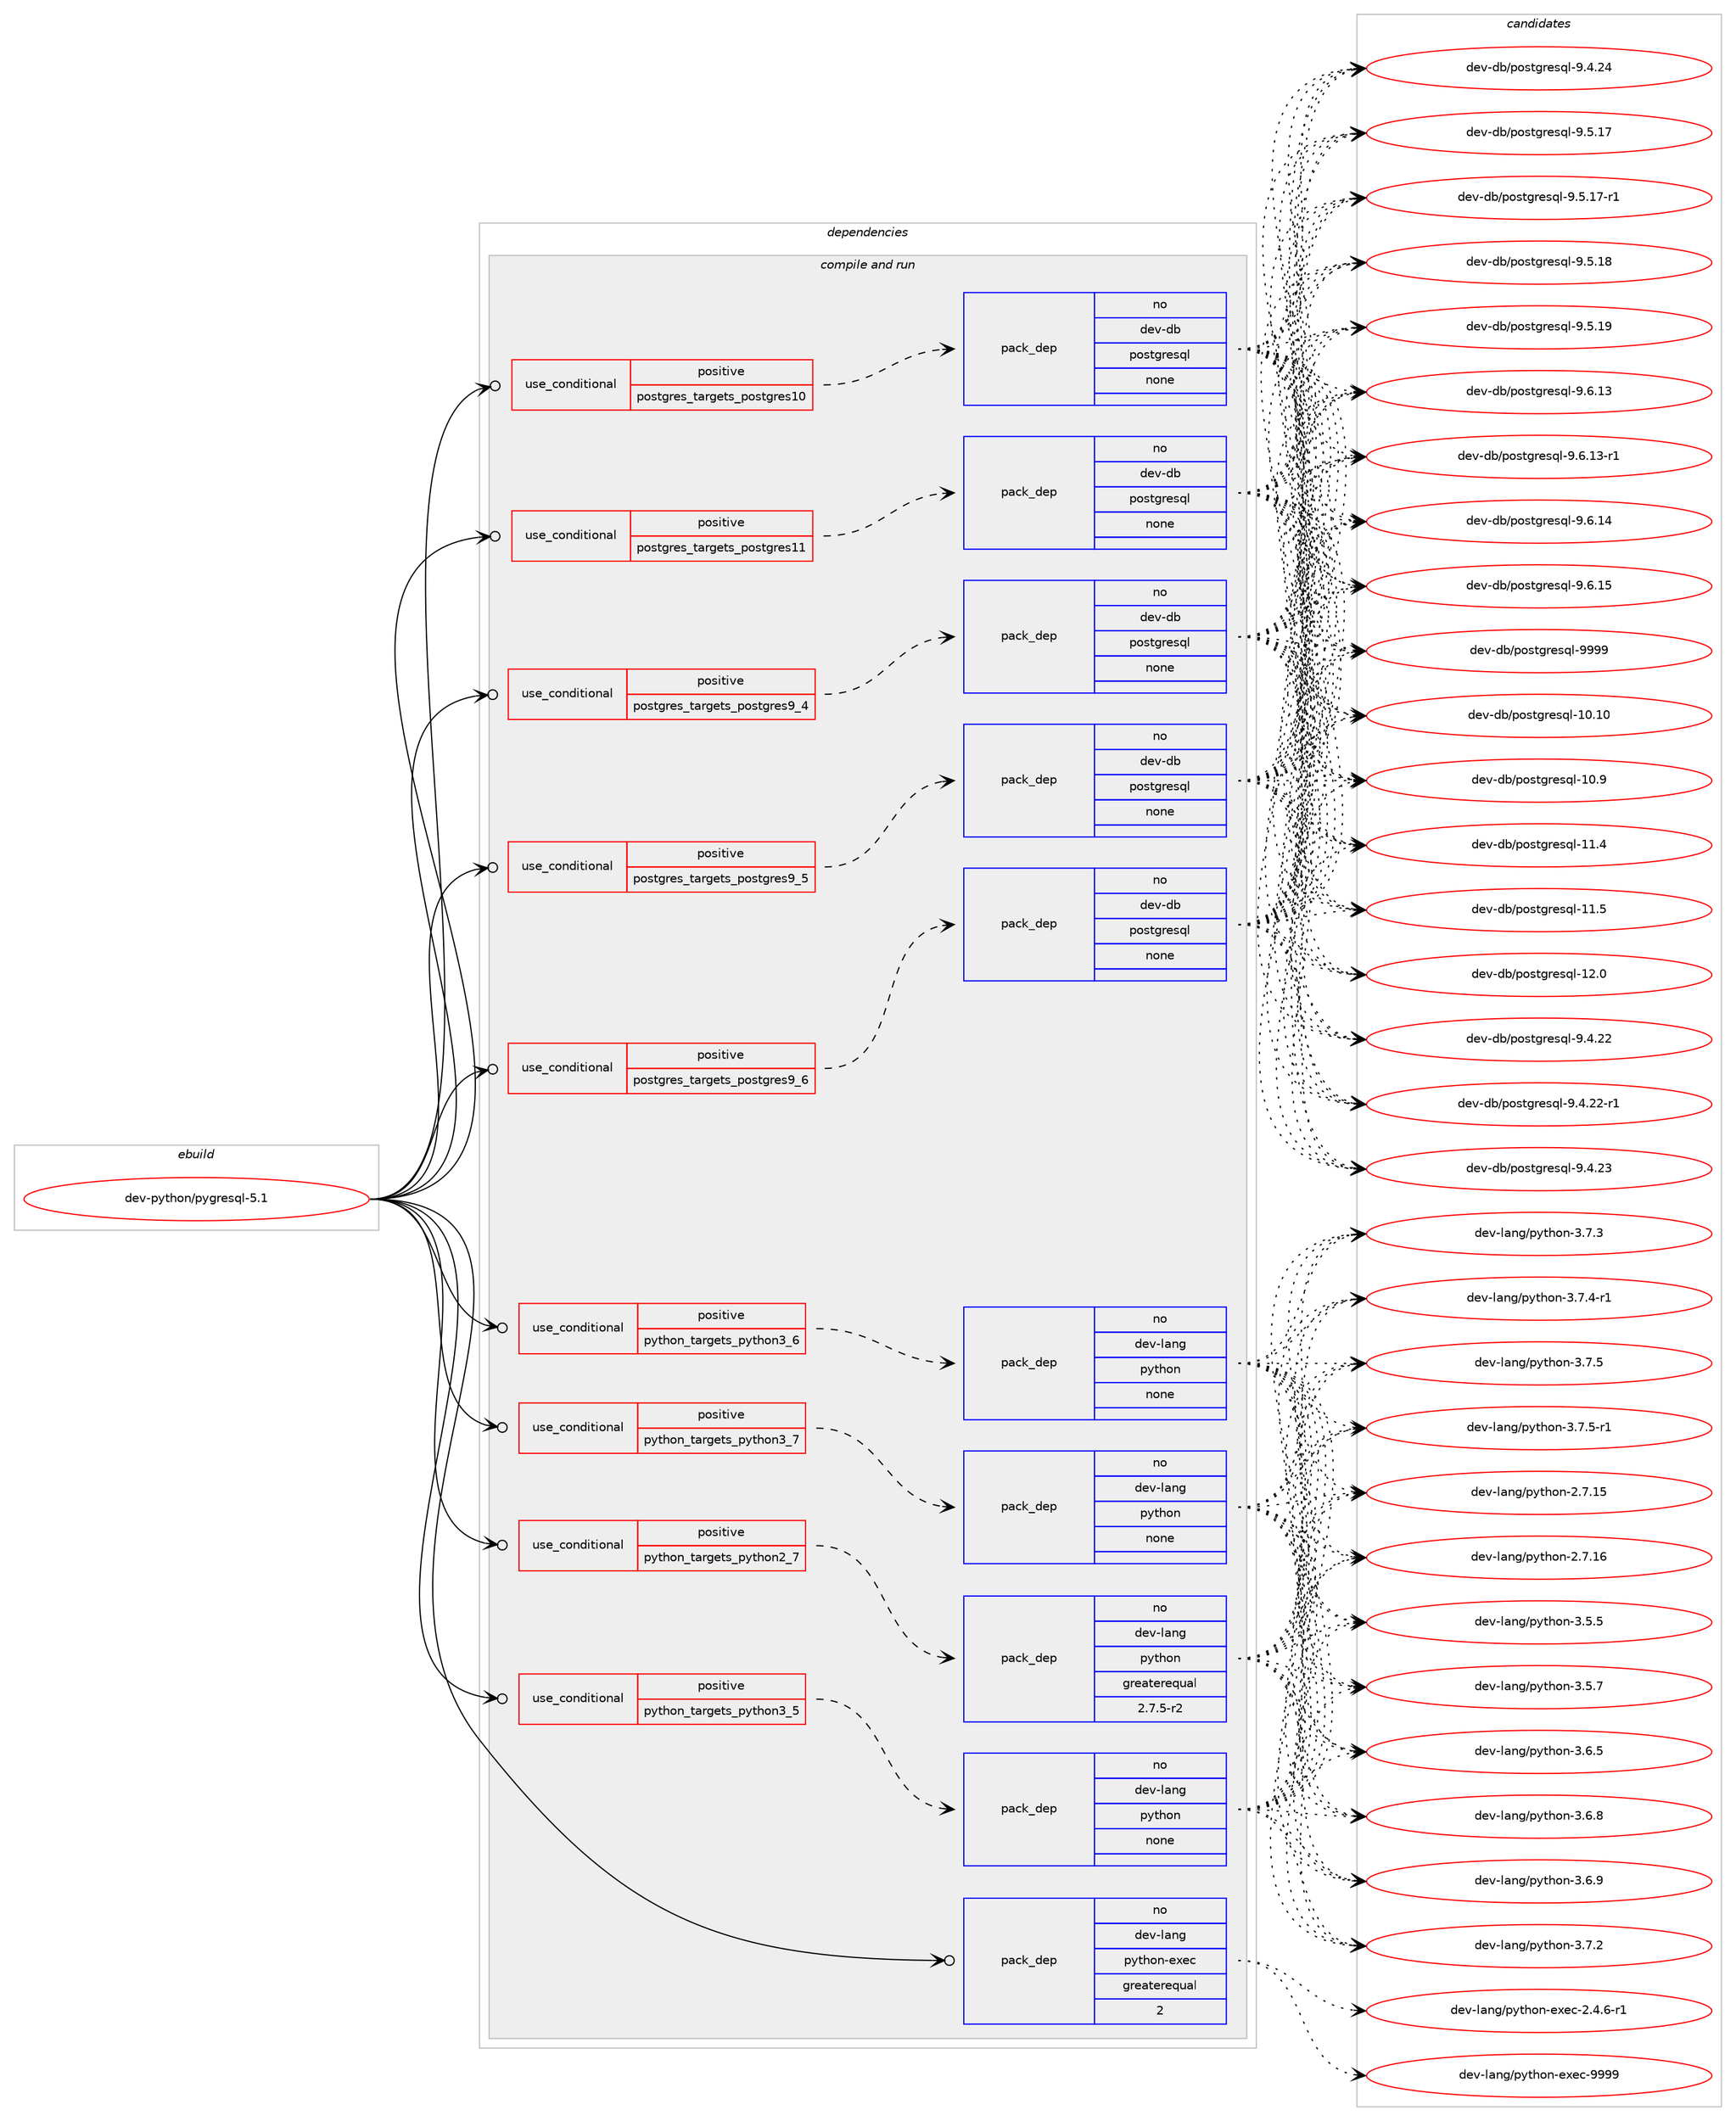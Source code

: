 digraph prolog {

# *************
# Graph options
# *************

newrank=true;
concentrate=true;
compound=true;
graph [rankdir=LR,fontname=Helvetica,fontsize=10,ranksep=1.5];#, ranksep=2.5, nodesep=0.2];
edge  [arrowhead=vee];
node  [fontname=Helvetica,fontsize=10];

# **********
# The ebuild
# **********

subgraph cluster_leftcol {
color=gray;
rank=same;
label=<<i>ebuild</i>>;
id [label="dev-python/pygresql-5.1", color=red, width=4, href="../dev-python/pygresql-5.1.svg"];
}

# ****************
# The dependencies
# ****************

subgraph cluster_midcol {
color=gray;
label=<<i>dependencies</i>>;
subgraph cluster_compile {
fillcolor="#eeeeee";
style=filled;
label=<<i>compile</i>>;
}
subgraph cluster_compileandrun {
fillcolor="#eeeeee";
style=filled;
label=<<i>compile and run</i>>;
subgraph cond146029 {
dependency626309 [label=<<TABLE BORDER="0" CELLBORDER="1" CELLSPACING="0" CELLPADDING="4"><TR><TD ROWSPAN="3" CELLPADDING="10">use_conditional</TD></TR><TR><TD>positive</TD></TR><TR><TD>postgres_targets_postgres10</TD></TR></TABLE>>, shape=none, color=red];
subgraph pack468435 {
dependency626310 [label=<<TABLE BORDER="0" CELLBORDER="1" CELLSPACING="0" CELLPADDING="4" WIDTH="220"><TR><TD ROWSPAN="6" CELLPADDING="30">pack_dep</TD></TR><TR><TD WIDTH="110">no</TD></TR><TR><TD>dev-db</TD></TR><TR><TD>postgresql</TD></TR><TR><TD>none</TD></TR><TR><TD></TD></TR></TABLE>>, shape=none, color=blue];
}
dependency626309:e -> dependency626310:w [weight=20,style="dashed",arrowhead="vee"];
}
id:e -> dependency626309:w [weight=20,style="solid",arrowhead="odotvee"];
subgraph cond146030 {
dependency626311 [label=<<TABLE BORDER="0" CELLBORDER="1" CELLSPACING="0" CELLPADDING="4"><TR><TD ROWSPAN="3" CELLPADDING="10">use_conditional</TD></TR><TR><TD>positive</TD></TR><TR><TD>postgres_targets_postgres11</TD></TR></TABLE>>, shape=none, color=red];
subgraph pack468436 {
dependency626312 [label=<<TABLE BORDER="0" CELLBORDER="1" CELLSPACING="0" CELLPADDING="4" WIDTH="220"><TR><TD ROWSPAN="6" CELLPADDING="30">pack_dep</TD></TR><TR><TD WIDTH="110">no</TD></TR><TR><TD>dev-db</TD></TR><TR><TD>postgresql</TD></TR><TR><TD>none</TD></TR><TR><TD></TD></TR></TABLE>>, shape=none, color=blue];
}
dependency626311:e -> dependency626312:w [weight=20,style="dashed",arrowhead="vee"];
}
id:e -> dependency626311:w [weight=20,style="solid",arrowhead="odotvee"];
subgraph cond146031 {
dependency626313 [label=<<TABLE BORDER="0" CELLBORDER="1" CELLSPACING="0" CELLPADDING="4"><TR><TD ROWSPAN="3" CELLPADDING="10">use_conditional</TD></TR><TR><TD>positive</TD></TR><TR><TD>postgres_targets_postgres9_4</TD></TR></TABLE>>, shape=none, color=red];
subgraph pack468437 {
dependency626314 [label=<<TABLE BORDER="0" CELLBORDER="1" CELLSPACING="0" CELLPADDING="4" WIDTH="220"><TR><TD ROWSPAN="6" CELLPADDING="30">pack_dep</TD></TR><TR><TD WIDTH="110">no</TD></TR><TR><TD>dev-db</TD></TR><TR><TD>postgresql</TD></TR><TR><TD>none</TD></TR><TR><TD></TD></TR></TABLE>>, shape=none, color=blue];
}
dependency626313:e -> dependency626314:w [weight=20,style="dashed",arrowhead="vee"];
}
id:e -> dependency626313:w [weight=20,style="solid",arrowhead="odotvee"];
subgraph cond146032 {
dependency626315 [label=<<TABLE BORDER="0" CELLBORDER="1" CELLSPACING="0" CELLPADDING="4"><TR><TD ROWSPAN="3" CELLPADDING="10">use_conditional</TD></TR><TR><TD>positive</TD></TR><TR><TD>postgres_targets_postgres9_5</TD></TR></TABLE>>, shape=none, color=red];
subgraph pack468438 {
dependency626316 [label=<<TABLE BORDER="0" CELLBORDER="1" CELLSPACING="0" CELLPADDING="4" WIDTH="220"><TR><TD ROWSPAN="6" CELLPADDING="30">pack_dep</TD></TR><TR><TD WIDTH="110">no</TD></TR><TR><TD>dev-db</TD></TR><TR><TD>postgresql</TD></TR><TR><TD>none</TD></TR><TR><TD></TD></TR></TABLE>>, shape=none, color=blue];
}
dependency626315:e -> dependency626316:w [weight=20,style="dashed",arrowhead="vee"];
}
id:e -> dependency626315:w [weight=20,style="solid",arrowhead="odotvee"];
subgraph cond146033 {
dependency626317 [label=<<TABLE BORDER="0" CELLBORDER="1" CELLSPACING="0" CELLPADDING="4"><TR><TD ROWSPAN="3" CELLPADDING="10">use_conditional</TD></TR><TR><TD>positive</TD></TR><TR><TD>postgres_targets_postgres9_6</TD></TR></TABLE>>, shape=none, color=red];
subgraph pack468439 {
dependency626318 [label=<<TABLE BORDER="0" CELLBORDER="1" CELLSPACING="0" CELLPADDING="4" WIDTH="220"><TR><TD ROWSPAN="6" CELLPADDING="30">pack_dep</TD></TR><TR><TD WIDTH="110">no</TD></TR><TR><TD>dev-db</TD></TR><TR><TD>postgresql</TD></TR><TR><TD>none</TD></TR><TR><TD></TD></TR></TABLE>>, shape=none, color=blue];
}
dependency626317:e -> dependency626318:w [weight=20,style="dashed",arrowhead="vee"];
}
id:e -> dependency626317:w [weight=20,style="solid",arrowhead="odotvee"];
subgraph cond146034 {
dependency626319 [label=<<TABLE BORDER="0" CELLBORDER="1" CELLSPACING="0" CELLPADDING="4"><TR><TD ROWSPAN="3" CELLPADDING="10">use_conditional</TD></TR><TR><TD>positive</TD></TR><TR><TD>python_targets_python2_7</TD></TR></TABLE>>, shape=none, color=red];
subgraph pack468440 {
dependency626320 [label=<<TABLE BORDER="0" CELLBORDER="1" CELLSPACING="0" CELLPADDING="4" WIDTH="220"><TR><TD ROWSPAN="6" CELLPADDING="30">pack_dep</TD></TR><TR><TD WIDTH="110">no</TD></TR><TR><TD>dev-lang</TD></TR><TR><TD>python</TD></TR><TR><TD>greaterequal</TD></TR><TR><TD>2.7.5-r2</TD></TR></TABLE>>, shape=none, color=blue];
}
dependency626319:e -> dependency626320:w [weight=20,style="dashed",arrowhead="vee"];
}
id:e -> dependency626319:w [weight=20,style="solid",arrowhead="odotvee"];
subgraph cond146035 {
dependency626321 [label=<<TABLE BORDER="0" CELLBORDER="1" CELLSPACING="0" CELLPADDING="4"><TR><TD ROWSPAN="3" CELLPADDING="10">use_conditional</TD></TR><TR><TD>positive</TD></TR><TR><TD>python_targets_python3_5</TD></TR></TABLE>>, shape=none, color=red];
subgraph pack468441 {
dependency626322 [label=<<TABLE BORDER="0" CELLBORDER="1" CELLSPACING="0" CELLPADDING="4" WIDTH="220"><TR><TD ROWSPAN="6" CELLPADDING="30">pack_dep</TD></TR><TR><TD WIDTH="110">no</TD></TR><TR><TD>dev-lang</TD></TR><TR><TD>python</TD></TR><TR><TD>none</TD></TR><TR><TD></TD></TR></TABLE>>, shape=none, color=blue];
}
dependency626321:e -> dependency626322:w [weight=20,style="dashed",arrowhead="vee"];
}
id:e -> dependency626321:w [weight=20,style="solid",arrowhead="odotvee"];
subgraph cond146036 {
dependency626323 [label=<<TABLE BORDER="0" CELLBORDER="1" CELLSPACING="0" CELLPADDING="4"><TR><TD ROWSPAN="3" CELLPADDING="10">use_conditional</TD></TR><TR><TD>positive</TD></TR><TR><TD>python_targets_python3_6</TD></TR></TABLE>>, shape=none, color=red];
subgraph pack468442 {
dependency626324 [label=<<TABLE BORDER="0" CELLBORDER="1" CELLSPACING="0" CELLPADDING="4" WIDTH="220"><TR><TD ROWSPAN="6" CELLPADDING="30">pack_dep</TD></TR><TR><TD WIDTH="110">no</TD></TR><TR><TD>dev-lang</TD></TR><TR><TD>python</TD></TR><TR><TD>none</TD></TR><TR><TD></TD></TR></TABLE>>, shape=none, color=blue];
}
dependency626323:e -> dependency626324:w [weight=20,style="dashed",arrowhead="vee"];
}
id:e -> dependency626323:w [weight=20,style="solid",arrowhead="odotvee"];
subgraph cond146037 {
dependency626325 [label=<<TABLE BORDER="0" CELLBORDER="1" CELLSPACING="0" CELLPADDING="4"><TR><TD ROWSPAN="3" CELLPADDING="10">use_conditional</TD></TR><TR><TD>positive</TD></TR><TR><TD>python_targets_python3_7</TD></TR></TABLE>>, shape=none, color=red];
subgraph pack468443 {
dependency626326 [label=<<TABLE BORDER="0" CELLBORDER="1" CELLSPACING="0" CELLPADDING="4" WIDTH="220"><TR><TD ROWSPAN="6" CELLPADDING="30">pack_dep</TD></TR><TR><TD WIDTH="110">no</TD></TR><TR><TD>dev-lang</TD></TR><TR><TD>python</TD></TR><TR><TD>none</TD></TR><TR><TD></TD></TR></TABLE>>, shape=none, color=blue];
}
dependency626325:e -> dependency626326:w [weight=20,style="dashed",arrowhead="vee"];
}
id:e -> dependency626325:w [weight=20,style="solid",arrowhead="odotvee"];
subgraph pack468444 {
dependency626327 [label=<<TABLE BORDER="0" CELLBORDER="1" CELLSPACING="0" CELLPADDING="4" WIDTH="220"><TR><TD ROWSPAN="6" CELLPADDING="30">pack_dep</TD></TR><TR><TD WIDTH="110">no</TD></TR><TR><TD>dev-lang</TD></TR><TR><TD>python-exec</TD></TR><TR><TD>greaterequal</TD></TR><TR><TD>2</TD></TR></TABLE>>, shape=none, color=blue];
}
id:e -> dependency626327:w [weight=20,style="solid",arrowhead="odotvee"];
}
subgraph cluster_run {
fillcolor="#eeeeee";
style=filled;
label=<<i>run</i>>;
}
}

# **************
# The candidates
# **************

subgraph cluster_choices {
rank=same;
color=gray;
label=<<i>candidates</i>>;

subgraph choice468435 {
color=black;
nodesep=1;
choice100101118451009847112111115116103114101115113108454948464948 [label="dev-db/postgresql-10.10", color=red, width=4,href="../dev-db/postgresql-10.10.svg"];
choice1001011184510098471121111151161031141011151131084549484657 [label="dev-db/postgresql-10.9", color=red, width=4,href="../dev-db/postgresql-10.9.svg"];
choice1001011184510098471121111151161031141011151131084549494652 [label="dev-db/postgresql-11.4", color=red, width=4,href="../dev-db/postgresql-11.4.svg"];
choice1001011184510098471121111151161031141011151131084549494653 [label="dev-db/postgresql-11.5", color=red, width=4,href="../dev-db/postgresql-11.5.svg"];
choice1001011184510098471121111151161031141011151131084549504648 [label="dev-db/postgresql-12.0", color=red, width=4,href="../dev-db/postgresql-12.0.svg"];
choice10010111845100984711211111511610311410111511310845574652465050 [label="dev-db/postgresql-9.4.22", color=red, width=4,href="../dev-db/postgresql-9.4.22.svg"];
choice100101118451009847112111115116103114101115113108455746524650504511449 [label="dev-db/postgresql-9.4.22-r1", color=red, width=4,href="../dev-db/postgresql-9.4.22-r1.svg"];
choice10010111845100984711211111511610311410111511310845574652465051 [label="dev-db/postgresql-9.4.23", color=red, width=4,href="../dev-db/postgresql-9.4.23.svg"];
choice10010111845100984711211111511610311410111511310845574652465052 [label="dev-db/postgresql-9.4.24", color=red, width=4,href="../dev-db/postgresql-9.4.24.svg"];
choice10010111845100984711211111511610311410111511310845574653464955 [label="dev-db/postgresql-9.5.17", color=red, width=4,href="../dev-db/postgresql-9.5.17.svg"];
choice100101118451009847112111115116103114101115113108455746534649554511449 [label="dev-db/postgresql-9.5.17-r1", color=red, width=4,href="../dev-db/postgresql-9.5.17-r1.svg"];
choice10010111845100984711211111511610311410111511310845574653464956 [label="dev-db/postgresql-9.5.18", color=red, width=4,href="../dev-db/postgresql-9.5.18.svg"];
choice10010111845100984711211111511610311410111511310845574653464957 [label="dev-db/postgresql-9.5.19", color=red, width=4,href="../dev-db/postgresql-9.5.19.svg"];
choice10010111845100984711211111511610311410111511310845574654464951 [label="dev-db/postgresql-9.6.13", color=red, width=4,href="../dev-db/postgresql-9.6.13.svg"];
choice100101118451009847112111115116103114101115113108455746544649514511449 [label="dev-db/postgresql-9.6.13-r1", color=red, width=4,href="../dev-db/postgresql-9.6.13-r1.svg"];
choice10010111845100984711211111511610311410111511310845574654464952 [label="dev-db/postgresql-9.6.14", color=red, width=4,href="../dev-db/postgresql-9.6.14.svg"];
choice10010111845100984711211111511610311410111511310845574654464953 [label="dev-db/postgresql-9.6.15", color=red, width=4,href="../dev-db/postgresql-9.6.15.svg"];
choice1001011184510098471121111151161031141011151131084557575757 [label="dev-db/postgresql-9999", color=red, width=4,href="../dev-db/postgresql-9999.svg"];
dependency626310:e -> choice100101118451009847112111115116103114101115113108454948464948:w [style=dotted,weight="100"];
dependency626310:e -> choice1001011184510098471121111151161031141011151131084549484657:w [style=dotted,weight="100"];
dependency626310:e -> choice1001011184510098471121111151161031141011151131084549494652:w [style=dotted,weight="100"];
dependency626310:e -> choice1001011184510098471121111151161031141011151131084549494653:w [style=dotted,weight="100"];
dependency626310:e -> choice1001011184510098471121111151161031141011151131084549504648:w [style=dotted,weight="100"];
dependency626310:e -> choice10010111845100984711211111511610311410111511310845574652465050:w [style=dotted,weight="100"];
dependency626310:e -> choice100101118451009847112111115116103114101115113108455746524650504511449:w [style=dotted,weight="100"];
dependency626310:e -> choice10010111845100984711211111511610311410111511310845574652465051:w [style=dotted,weight="100"];
dependency626310:e -> choice10010111845100984711211111511610311410111511310845574652465052:w [style=dotted,weight="100"];
dependency626310:e -> choice10010111845100984711211111511610311410111511310845574653464955:w [style=dotted,weight="100"];
dependency626310:e -> choice100101118451009847112111115116103114101115113108455746534649554511449:w [style=dotted,weight="100"];
dependency626310:e -> choice10010111845100984711211111511610311410111511310845574653464956:w [style=dotted,weight="100"];
dependency626310:e -> choice10010111845100984711211111511610311410111511310845574653464957:w [style=dotted,weight="100"];
dependency626310:e -> choice10010111845100984711211111511610311410111511310845574654464951:w [style=dotted,weight="100"];
dependency626310:e -> choice100101118451009847112111115116103114101115113108455746544649514511449:w [style=dotted,weight="100"];
dependency626310:e -> choice10010111845100984711211111511610311410111511310845574654464952:w [style=dotted,weight="100"];
dependency626310:e -> choice10010111845100984711211111511610311410111511310845574654464953:w [style=dotted,weight="100"];
dependency626310:e -> choice1001011184510098471121111151161031141011151131084557575757:w [style=dotted,weight="100"];
}
subgraph choice468436 {
color=black;
nodesep=1;
choice100101118451009847112111115116103114101115113108454948464948 [label="dev-db/postgresql-10.10", color=red, width=4,href="../dev-db/postgresql-10.10.svg"];
choice1001011184510098471121111151161031141011151131084549484657 [label="dev-db/postgresql-10.9", color=red, width=4,href="../dev-db/postgresql-10.9.svg"];
choice1001011184510098471121111151161031141011151131084549494652 [label="dev-db/postgresql-11.4", color=red, width=4,href="../dev-db/postgresql-11.4.svg"];
choice1001011184510098471121111151161031141011151131084549494653 [label="dev-db/postgresql-11.5", color=red, width=4,href="../dev-db/postgresql-11.5.svg"];
choice1001011184510098471121111151161031141011151131084549504648 [label="dev-db/postgresql-12.0", color=red, width=4,href="../dev-db/postgresql-12.0.svg"];
choice10010111845100984711211111511610311410111511310845574652465050 [label="dev-db/postgresql-9.4.22", color=red, width=4,href="../dev-db/postgresql-9.4.22.svg"];
choice100101118451009847112111115116103114101115113108455746524650504511449 [label="dev-db/postgresql-9.4.22-r1", color=red, width=4,href="../dev-db/postgresql-9.4.22-r1.svg"];
choice10010111845100984711211111511610311410111511310845574652465051 [label="dev-db/postgresql-9.4.23", color=red, width=4,href="../dev-db/postgresql-9.4.23.svg"];
choice10010111845100984711211111511610311410111511310845574652465052 [label="dev-db/postgresql-9.4.24", color=red, width=4,href="../dev-db/postgresql-9.4.24.svg"];
choice10010111845100984711211111511610311410111511310845574653464955 [label="dev-db/postgresql-9.5.17", color=red, width=4,href="../dev-db/postgresql-9.5.17.svg"];
choice100101118451009847112111115116103114101115113108455746534649554511449 [label="dev-db/postgresql-9.5.17-r1", color=red, width=4,href="../dev-db/postgresql-9.5.17-r1.svg"];
choice10010111845100984711211111511610311410111511310845574653464956 [label="dev-db/postgresql-9.5.18", color=red, width=4,href="../dev-db/postgresql-9.5.18.svg"];
choice10010111845100984711211111511610311410111511310845574653464957 [label="dev-db/postgresql-9.5.19", color=red, width=4,href="../dev-db/postgresql-9.5.19.svg"];
choice10010111845100984711211111511610311410111511310845574654464951 [label="dev-db/postgresql-9.6.13", color=red, width=4,href="../dev-db/postgresql-9.6.13.svg"];
choice100101118451009847112111115116103114101115113108455746544649514511449 [label="dev-db/postgresql-9.6.13-r1", color=red, width=4,href="../dev-db/postgresql-9.6.13-r1.svg"];
choice10010111845100984711211111511610311410111511310845574654464952 [label="dev-db/postgresql-9.6.14", color=red, width=4,href="../dev-db/postgresql-9.6.14.svg"];
choice10010111845100984711211111511610311410111511310845574654464953 [label="dev-db/postgresql-9.6.15", color=red, width=4,href="../dev-db/postgresql-9.6.15.svg"];
choice1001011184510098471121111151161031141011151131084557575757 [label="dev-db/postgresql-9999", color=red, width=4,href="../dev-db/postgresql-9999.svg"];
dependency626312:e -> choice100101118451009847112111115116103114101115113108454948464948:w [style=dotted,weight="100"];
dependency626312:e -> choice1001011184510098471121111151161031141011151131084549484657:w [style=dotted,weight="100"];
dependency626312:e -> choice1001011184510098471121111151161031141011151131084549494652:w [style=dotted,weight="100"];
dependency626312:e -> choice1001011184510098471121111151161031141011151131084549494653:w [style=dotted,weight="100"];
dependency626312:e -> choice1001011184510098471121111151161031141011151131084549504648:w [style=dotted,weight="100"];
dependency626312:e -> choice10010111845100984711211111511610311410111511310845574652465050:w [style=dotted,weight="100"];
dependency626312:e -> choice100101118451009847112111115116103114101115113108455746524650504511449:w [style=dotted,weight="100"];
dependency626312:e -> choice10010111845100984711211111511610311410111511310845574652465051:w [style=dotted,weight="100"];
dependency626312:e -> choice10010111845100984711211111511610311410111511310845574652465052:w [style=dotted,weight="100"];
dependency626312:e -> choice10010111845100984711211111511610311410111511310845574653464955:w [style=dotted,weight="100"];
dependency626312:e -> choice100101118451009847112111115116103114101115113108455746534649554511449:w [style=dotted,weight="100"];
dependency626312:e -> choice10010111845100984711211111511610311410111511310845574653464956:w [style=dotted,weight="100"];
dependency626312:e -> choice10010111845100984711211111511610311410111511310845574653464957:w [style=dotted,weight="100"];
dependency626312:e -> choice10010111845100984711211111511610311410111511310845574654464951:w [style=dotted,weight="100"];
dependency626312:e -> choice100101118451009847112111115116103114101115113108455746544649514511449:w [style=dotted,weight="100"];
dependency626312:e -> choice10010111845100984711211111511610311410111511310845574654464952:w [style=dotted,weight="100"];
dependency626312:e -> choice10010111845100984711211111511610311410111511310845574654464953:w [style=dotted,weight="100"];
dependency626312:e -> choice1001011184510098471121111151161031141011151131084557575757:w [style=dotted,weight="100"];
}
subgraph choice468437 {
color=black;
nodesep=1;
choice100101118451009847112111115116103114101115113108454948464948 [label="dev-db/postgresql-10.10", color=red, width=4,href="../dev-db/postgresql-10.10.svg"];
choice1001011184510098471121111151161031141011151131084549484657 [label="dev-db/postgresql-10.9", color=red, width=4,href="../dev-db/postgresql-10.9.svg"];
choice1001011184510098471121111151161031141011151131084549494652 [label="dev-db/postgresql-11.4", color=red, width=4,href="../dev-db/postgresql-11.4.svg"];
choice1001011184510098471121111151161031141011151131084549494653 [label="dev-db/postgresql-11.5", color=red, width=4,href="../dev-db/postgresql-11.5.svg"];
choice1001011184510098471121111151161031141011151131084549504648 [label="dev-db/postgresql-12.0", color=red, width=4,href="../dev-db/postgresql-12.0.svg"];
choice10010111845100984711211111511610311410111511310845574652465050 [label="dev-db/postgresql-9.4.22", color=red, width=4,href="../dev-db/postgresql-9.4.22.svg"];
choice100101118451009847112111115116103114101115113108455746524650504511449 [label="dev-db/postgresql-9.4.22-r1", color=red, width=4,href="../dev-db/postgresql-9.4.22-r1.svg"];
choice10010111845100984711211111511610311410111511310845574652465051 [label="dev-db/postgresql-9.4.23", color=red, width=4,href="../dev-db/postgresql-9.4.23.svg"];
choice10010111845100984711211111511610311410111511310845574652465052 [label="dev-db/postgresql-9.4.24", color=red, width=4,href="../dev-db/postgresql-9.4.24.svg"];
choice10010111845100984711211111511610311410111511310845574653464955 [label="dev-db/postgresql-9.5.17", color=red, width=4,href="../dev-db/postgresql-9.5.17.svg"];
choice100101118451009847112111115116103114101115113108455746534649554511449 [label="dev-db/postgresql-9.5.17-r1", color=red, width=4,href="../dev-db/postgresql-9.5.17-r1.svg"];
choice10010111845100984711211111511610311410111511310845574653464956 [label="dev-db/postgresql-9.5.18", color=red, width=4,href="../dev-db/postgresql-9.5.18.svg"];
choice10010111845100984711211111511610311410111511310845574653464957 [label="dev-db/postgresql-9.5.19", color=red, width=4,href="../dev-db/postgresql-9.5.19.svg"];
choice10010111845100984711211111511610311410111511310845574654464951 [label="dev-db/postgresql-9.6.13", color=red, width=4,href="../dev-db/postgresql-9.6.13.svg"];
choice100101118451009847112111115116103114101115113108455746544649514511449 [label="dev-db/postgresql-9.6.13-r1", color=red, width=4,href="../dev-db/postgresql-9.6.13-r1.svg"];
choice10010111845100984711211111511610311410111511310845574654464952 [label="dev-db/postgresql-9.6.14", color=red, width=4,href="../dev-db/postgresql-9.6.14.svg"];
choice10010111845100984711211111511610311410111511310845574654464953 [label="dev-db/postgresql-9.6.15", color=red, width=4,href="../dev-db/postgresql-9.6.15.svg"];
choice1001011184510098471121111151161031141011151131084557575757 [label="dev-db/postgresql-9999", color=red, width=4,href="../dev-db/postgresql-9999.svg"];
dependency626314:e -> choice100101118451009847112111115116103114101115113108454948464948:w [style=dotted,weight="100"];
dependency626314:e -> choice1001011184510098471121111151161031141011151131084549484657:w [style=dotted,weight="100"];
dependency626314:e -> choice1001011184510098471121111151161031141011151131084549494652:w [style=dotted,weight="100"];
dependency626314:e -> choice1001011184510098471121111151161031141011151131084549494653:w [style=dotted,weight="100"];
dependency626314:e -> choice1001011184510098471121111151161031141011151131084549504648:w [style=dotted,weight="100"];
dependency626314:e -> choice10010111845100984711211111511610311410111511310845574652465050:w [style=dotted,weight="100"];
dependency626314:e -> choice100101118451009847112111115116103114101115113108455746524650504511449:w [style=dotted,weight="100"];
dependency626314:e -> choice10010111845100984711211111511610311410111511310845574652465051:w [style=dotted,weight="100"];
dependency626314:e -> choice10010111845100984711211111511610311410111511310845574652465052:w [style=dotted,weight="100"];
dependency626314:e -> choice10010111845100984711211111511610311410111511310845574653464955:w [style=dotted,weight="100"];
dependency626314:e -> choice100101118451009847112111115116103114101115113108455746534649554511449:w [style=dotted,weight="100"];
dependency626314:e -> choice10010111845100984711211111511610311410111511310845574653464956:w [style=dotted,weight="100"];
dependency626314:e -> choice10010111845100984711211111511610311410111511310845574653464957:w [style=dotted,weight="100"];
dependency626314:e -> choice10010111845100984711211111511610311410111511310845574654464951:w [style=dotted,weight="100"];
dependency626314:e -> choice100101118451009847112111115116103114101115113108455746544649514511449:w [style=dotted,weight="100"];
dependency626314:e -> choice10010111845100984711211111511610311410111511310845574654464952:w [style=dotted,weight="100"];
dependency626314:e -> choice10010111845100984711211111511610311410111511310845574654464953:w [style=dotted,weight="100"];
dependency626314:e -> choice1001011184510098471121111151161031141011151131084557575757:w [style=dotted,weight="100"];
}
subgraph choice468438 {
color=black;
nodesep=1;
choice100101118451009847112111115116103114101115113108454948464948 [label="dev-db/postgresql-10.10", color=red, width=4,href="../dev-db/postgresql-10.10.svg"];
choice1001011184510098471121111151161031141011151131084549484657 [label="dev-db/postgresql-10.9", color=red, width=4,href="../dev-db/postgresql-10.9.svg"];
choice1001011184510098471121111151161031141011151131084549494652 [label="dev-db/postgresql-11.4", color=red, width=4,href="../dev-db/postgresql-11.4.svg"];
choice1001011184510098471121111151161031141011151131084549494653 [label="dev-db/postgresql-11.5", color=red, width=4,href="../dev-db/postgresql-11.5.svg"];
choice1001011184510098471121111151161031141011151131084549504648 [label="dev-db/postgresql-12.0", color=red, width=4,href="../dev-db/postgresql-12.0.svg"];
choice10010111845100984711211111511610311410111511310845574652465050 [label="dev-db/postgresql-9.4.22", color=red, width=4,href="../dev-db/postgresql-9.4.22.svg"];
choice100101118451009847112111115116103114101115113108455746524650504511449 [label="dev-db/postgresql-9.4.22-r1", color=red, width=4,href="../dev-db/postgresql-9.4.22-r1.svg"];
choice10010111845100984711211111511610311410111511310845574652465051 [label="dev-db/postgresql-9.4.23", color=red, width=4,href="../dev-db/postgresql-9.4.23.svg"];
choice10010111845100984711211111511610311410111511310845574652465052 [label="dev-db/postgresql-9.4.24", color=red, width=4,href="../dev-db/postgresql-9.4.24.svg"];
choice10010111845100984711211111511610311410111511310845574653464955 [label="dev-db/postgresql-9.5.17", color=red, width=4,href="../dev-db/postgresql-9.5.17.svg"];
choice100101118451009847112111115116103114101115113108455746534649554511449 [label="dev-db/postgresql-9.5.17-r1", color=red, width=4,href="../dev-db/postgresql-9.5.17-r1.svg"];
choice10010111845100984711211111511610311410111511310845574653464956 [label="dev-db/postgresql-9.5.18", color=red, width=4,href="../dev-db/postgresql-9.5.18.svg"];
choice10010111845100984711211111511610311410111511310845574653464957 [label="dev-db/postgresql-9.5.19", color=red, width=4,href="../dev-db/postgresql-9.5.19.svg"];
choice10010111845100984711211111511610311410111511310845574654464951 [label="dev-db/postgresql-9.6.13", color=red, width=4,href="../dev-db/postgresql-9.6.13.svg"];
choice100101118451009847112111115116103114101115113108455746544649514511449 [label="dev-db/postgresql-9.6.13-r1", color=red, width=4,href="../dev-db/postgresql-9.6.13-r1.svg"];
choice10010111845100984711211111511610311410111511310845574654464952 [label="dev-db/postgresql-9.6.14", color=red, width=4,href="../dev-db/postgresql-9.6.14.svg"];
choice10010111845100984711211111511610311410111511310845574654464953 [label="dev-db/postgresql-9.6.15", color=red, width=4,href="../dev-db/postgresql-9.6.15.svg"];
choice1001011184510098471121111151161031141011151131084557575757 [label="dev-db/postgresql-9999", color=red, width=4,href="../dev-db/postgresql-9999.svg"];
dependency626316:e -> choice100101118451009847112111115116103114101115113108454948464948:w [style=dotted,weight="100"];
dependency626316:e -> choice1001011184510098471121111151161031141011151131084549484657:w [style=dotted,weight="100"];
dependency626316:e -> choice1001011184510098471121111151161031141011151131084549494652:w [style=dotted,weight="100"];
dependency626316:e -> choice1001011184510098471121111151161031141011151131084549494653:w [style=dotted,weight="100"];
dependency626316:e -> choice1001011184510098471121111151161031141011151131084549504648:w [style=dotted,weight="100"];
dependency626316:e -> choice10010111845100984711211111511610311410111511310845574652465050:w [style=dotted,weight="100"];
dependency626316:e -> choice100101118451009847112111115116103114101115113108455746524650504511449:w [style=dotted,weight="100"];
dependency626316:e -> choice10010111845100984711211111511610311410111511310845574652465051:w [style=dotted,weight="100"];
dependency626316:e -> choice10010111845100984711211111511610311410111511310845574652465052:w [style=dotted,weight="100"];
dependency626316:e -> choice10010111845100984711211111511610311410111511310845574653464955:w [style=dotted,weight="100"];
dependency626316:e -> choice100101118451009847112111115116103114101115113108455746534649554511449:w [style=dotted,weight="100"];
dependency626316:e -> choice10010111845100984711211111511610311410111511310845574653464956:w [style=dotted,weight="100"];
dependency626316:e -> choice10010111845100984711211111511610311410111511310845574653464957:w [style=dotted,weight="100"];
dependency626316:e -> choice10010111845100984711211111511610311410111511310845574654464951:w [style=dotted,weight="100"];
dependency626316:e -> choice100101118451009847112111115116103114101115113108455746544649514511449:w [style=dotted,weight="100"];
dependency626316:e -> choice10010111845100984711211111511610311410111511310845574654464952:w [style=dotted,weight="100"];
dependency626316:e -> choice10010111845100984711211111511610311410111511310845574654464953:w [style=dotted,weight="100"];
dependency626316:e -> choice1001011184510098471121111151161031141011151131084557575757:w [style=dotted,weight="100"];
}
subgraph choice468439 {
color=black;
nodesep=1;
choice100101118451009847112111115116103114101115113108454948464948 [label="dev-db/postgresql-10.10", color=red, width=4,href="../dev-db/postgresql-10.10.svg"];
choice1001011184510098471121111151161031141011151131084549484657 [label="dev-db/postgresql-10.9", color=red, width=4,href="../dev-db/postgresql-10.9.svg"];
choice1001011184510098471121111151161031141011151131084549494652 [label="dev-db/postgresql-11.4", color=red, width=4,href="../dev-db/postgresql-11.4.svg"];
choice1001011184510098471121111151161031141011151131084549494653 [label="dev-db/postgresql-11.5", color=red, width=4,href="../dev-db/postgresql-11.5.svg"];
choice1001011184510098471121111151161031141011151131084549504648 [label="dev-db/postgresql-12.0", color=red, width=4,href="../dev-db/postgresql-12.0.svg"];
choice10010111845100984711211111511610311410111511310845574652465050 [label="dev-db/postgresql-9.4.22", color=red, width=4,href="../dev-db/postgresql-9.4.22.svg"];
choice100101118451009847112111115116103114101115113108455746524650504511449 [label="dev-db/postgresql-9.4.22-r1", color=red, width=4,href="../dev-db/postgresql-9.4.22-r1.svg"];
choice10010111845100984711211111511610311410111511310845574652465051 [label="dev-db/postgresql-9.4.23", color=red, width=4,href="../dev-db/postgresql-9.4.23.svg"];
choice10010111845100984711211111511610311410111511310845574652465052 [label="dev-db/postgresql-9.4.24", color=red, width=4,href="../dev-db/postgresql-9.4.24.svg"];
choice10010111845100984711211111511610311410111511310845574653464955 [label="dev-db/postgresql-9.5.17", color=red, width=4,href="../dev-db/postgresql-9.5.17.svg"];
choice100101118451009847112111115116103114101115113108455746534649554511449 [label="dev-db/postgresql-9.5.17-r1", color=red, width=4,href="../dev-db/postgresql-9.5.17-r1.svg"];
choice10010111845100984711211111511610311410111511310845574653464956 [label="dev-db/postgresql-9.5.18", color=red, width=4,href="../dev-db/postgresql-9.5.18.svg"];
choice10010111845100984711211111511610311410111511310845574653464957 [label="dev-db/postgresql-9.5.19", color=red, width=4,href="../dev-db/postgresql-9.5.19.svg"];
choice10010111845100984711211111511610311410111511310845574654464951 [label="dev-db/postgresql-9.6.13", color=red, width=4,href="../dev-db/postgresql-9.6.13.svg"];
choice100101118451009847112111115116103114101115113108455746544649514511449 [label="dev-db/postgresql-9.6.13-r1", color=red, width=4,href="../dev-db/postgresql-9.6.13-r1.svg"];
choice10010111845100984711211111511610311410111511310845574654464952 [label="dev-db/postgresql-9.6.14", color=red, width=4,href="../dev-db/postgresql-9.6.14.svg"];
choice10010111845100984711211111511610311410111511310845574654464953 [label="dev-db/postgresql-9.6.15", color=red, width=4,href="../dev-db/postgresql-9.6.15.svg"];
choice1001011184510098471121111151161031141011151131084557575757 [label="dev-db/postgresql-9999", color=red, width=4,href="../dev-db/postgresql-9999.svg"];
dependency626318:e -> choice100101118451009847112111115116103114101115113108454948464948:w [style=dotted,weight="100"];
dependency626318:e -> choice1001011184510098471121111151161031141011151131084549484657:w [style=dotted,weight="100"];
dependency626318:e -> choice1001011184510098471121111151161031141011151131084549494652:w [style=dotted,weight="100"];
dependency626318:e -> choice1001011184510098471121111151161031141011151131084549494653:w [style=dotted,weight="100"];
dependency626318:e -> choice1001011184510098471121111151161031141011151131084549504648:w [style=dotted,weight="100"];
dependency626318:e -> choice10010111845100984711211111511610311410111511310845574652465050:w [style=dotted,weight="100"];
dependency626318:e -> choice100101118451009847112111115116103114101115113108455746524650504511449:w [style=dotted,weight="100"];
dependency626318:e -> choice10010111845100984711211111511610311410111511310845574652465051:w [style=dotted,weight="100"];
dependency626318:e -> choice10010111845100984711211111511610311410111511310845574652465052:w [style=dotted,weight="100"];
dependency626318:e -> choice10010111845100984711211111511610311410111511310845574653464955:w [style=dotted,weight="100"];
dependency626318:e -> choice100101118451009847112111115116103114101115113108455746534649554511449:w [style=dotted,weight="100"];
dependency626318:e -> choice10010111845100984711211111511610311410111511310845574653464956:w [style=dotted,weight="100"];
dependency626318:e -> choice10010111845100984711211111511610311410111511310845574653464957:w [style=dotted,weight="100"];
dependency626318:e -> choice10010111845100984711211111511610311410111511310845574654464951:w [style=dotted,weight="100"];
dependency626318:e -> choice100101118451009847112111115116103114101115113108455746544649514511449:w [style=dotted,weight="100"];
dependency626318:e -> choice10010111845100984711211111511610311410111511310845574654464952:w [style=dotted,weight="100"];
dependency626318:e -> choice10010111845100984711211111511610311410111511310845574654464953:w [style=dotted,weight="100"];
dependency626318:e -> choice1001011184510098471121111151161031141011151131084557575757:w [style=dotted,weight="100"];
}
subgraph choice468440 {
color=black;
nodesep=1;
choice10010111845108971101034711212111610411111045504655464953 [label="dev-lang/python-2.7.15", color=red, width=4,href="../dev-lang/python-2.7.15.svg"];
choice10010111845108971101034711212111610411111045504655464954 [label="dev-lang/python-2.7.16", color=red, width=4,href="../dev-lang/python-2.7.16.svg"];
choice100101118451089711010347112121116104111110455146534653 [label="dev-lang/python-3.5.5", color=red, width=4,href="../dev-lang/python-3.5.5.svg"];
choice100101118451089711010347112121116104111110455146534655 [label="dev-lang/python-3.5.7", color=red, width=4,href="../dev-lang/python-3.5.7.svg"];
choice100101118451089711010347112121116104111110455146544653 [label="dev-lang/python-3.6.5", color=red, width=4,href="../dev-lang/python-3.6.5.svg"];
choice100101118451089711010347112121116104111110455146544656 [label="dev-lang/python-3.6.8", color=red, width=4,href="../dev-lang/python-3.6.8.svg"];
choice100101118451089711010347112121116104111110455146544657 [label="dev-lang/python-3.6.9", color=red, width=4,href="../dev-lang/python-3.6.9.svg"];
choice100101118451089711010347112121116104111110455146554650 [label="dev-lang/python-3.7.2", color=red, width=4,href="../dev-lang/python-3.7.2.svg"];
choice100101118451089711010347112121116104111110455146554651 [label="dev-lang/python-3.7.3", color=red, width=4,href="../dev-lang/python-3.7.3.svg"];
choice1001011184510897110103471121211161041111104551465546524511449 [label="dev-lang/python-3.7.4-r1", color=red, width=4,href="../dev-lang/python-3.7.4-r1.svg"];
choice100101118451089711010347112121116104111110455146554653 [label="dev-lang/python-3.7.5", color=red, width=4,href="../dev-lang/python-3.7.5.svg"];
choice1001011184510897110103471121211161041111104551465546534511449 [label="dev-lang/python-3.7.5-r1", color=red, width=4,href="../dev-lang/python-3.7.5-r1.svg"];
dependency626320:e -> choice10010111845108971101034711212111610411111045504655464953:w [style=dotted,weight="100"];
dependency626320:e -> choice10010111845108971101034711212111610411111045504655464954:w [style=dotted,weight="100"];
dependency626320:e -> choice100101118451089711010347112121116104111110455146534653:w [style=dotted,weight="100"];
dependency626320:e -> choice100101118451089711010347112121116104111110455146534655:w [style=dotted,weight="100"];
dependency626320:e -> choice100101118451089711010347112121116104111110455146544653:w [style=dotted,weight="100"];
dependency626320:e -> choice100101118451089711010347112121116104111110455146544656:w [style=dotted,weight="100"];
dependency626320:e -> choice100101118451089711010347112121116104111110455146544657:w [style=dotted,weight="100"];
dependency626320:e -> choice100101118451089711010347112121116104111110455146554650:w [style=dotted,weight="100"];
dependency626320:e -> choice100101118451089711010347112121116104111110455146554651:w [style=dotted,weight="100"];
dependency626320:e -> choice1001011184510897110103471121211161041111104551465546524511449:w [style=dotted,weight="100"];
dependency626320:e -> choice100101118451089711010347112121116104111110455146554653:w [style=dotted,weight="100"];
dependency626320:e -> choice1001011184510897110103471121211161041111104551465546534511449:w [style=dotted,weight="100"];
}
subgraph choice468441 {
color=black;
nodesep=1;
choice10010111845108971101034711212111610411111045504655464953 [label="dev-lang/python-2.7.15", color=red, width=4,href="../dev-lang/python-2.7.15.svg"];
choice10010111845108971101034711212111610411111045504655464954 [label="dev-lang/python-2.7.16", color=red, width=4,href="../dev-lang/python-2.7.16.svg"];
choice100101118451089711010347112121116104111110455146534653 [label="dev-lang/python-3.5.5", color=red, width=4,href="../dev-lang/python-3.5.5.svg"];
choice100101118451089711010347112121116104111110455146534655 [label="dev-lang/python-3.5.7", color=red, width=4,href="../dev-lang/python-3.5.7.svg"];
choice100101118451089711010347112121116104111110455146544653 [label="dev-lang/python-3.6.5", color=red, width=4,href="../dev-lang/python-3.6.5.svg"];
choice100101118451089711010347112121116104111110455146544656 [label="dev-lang/python-3.6.8", color=red, width=4,href="../dev-lang/python-3.6.8.svg"];
choice100101118451089711010347112121116104111110455146544657 [label="dev-lang/python-3.6.9", color=red, width=4,href="../dev-lang/python-3.6.9.svg"];
choice100101118451089711010347112121116104111110455146554650 [label="dev-lang/python-3.7.2", color=red, width=4,href="../dev-lang/python-3.7.2.svg"];
choice100101118451089711010347112121116104111110455146554651 [label="dev-lang/python-3.7.3", color=red, width=4,href="../dev-lang/python-3.7.3.svg"];
choice1001011184510897110103471121211161041111104551465546524511449 [label="dev-lang/python-3.7.4-r1", color=red, width=4,href="../dev-lang/python-3.7.4-r1.svg"];
choice100101118451089711010347112121116104111110455146554653 [label="dev-lang/python-3.7.5", color=red, width=4,href="../dev-lang/python-3.7.5.svg"];
choice1001011184510897110103471121211161041111104551465546534511449 [label="dev-lang/python-3.7.5-r1", color=red, width=4,href="../dev-lang/python-3.7.5-r1.svg"];
dependency626322:e -> choice10010111845108971101034711212111610411111045504655464953:w [style=dotted,weight="100"];
dependency626322:e -> choice10010111845108971101034711212111610411111045504655464954:w [style=dotted,weight="100"];
dependency626322:e -> choice100101118451089711010347112121116104111110455146534653:w [style=dotted,weight="100"];
dependency626322:e -> choice100101118451089711010347112121116104111110455146534655:w [style=dotted,weight="100"];
dependency626322:e -> choice100101118451089711010347112121116104111110455146544653:w [style=dotted,weight="100"];
dependency626322:e -> choice100101118451089711010347112121116104111110455146544656:w [style=dotted,weight="100"];
dependency626322:e -> choice100101118451089711010347112121116104111110455146544657:w [style=dotted,weight="100"];
dependency626322:e -> choice100101118451089711010347112121116104111110455146554650:w [style=dotted,weight="100"];
dependency626322:e -> choice100101118451089711010347112121116104111110455146554651:w [style=dotted,weight="100"];
dependency626322:e -> choice1001011184510897110103471121211161041111104551465546524511449:w [style=dotted,weight="100"];
dependency626322:e -> choice100101118451089711010347112121116104111110455146554653:w [style=dotted,weight="100"];
dependency626322:e -> choice1001011184510897110103471121211161041111104551465546534511449:w [style=dotted,weight="100"];
}
subgraph choice468442 {
color=black;
nodesep=1;
choice10010111845108971101034711212111610411111045504655464953 [label="dev-lang/python-2.7.15", color=red, width=4,href="../dev-lang/python-2.7.15.svg"];
choice10010111845108971101034711212111610411111045504655464954 [label="dev-lang/python-2.7.16", color=red, width=4,href="../dev-lang/python-2.7.16.svg"];
choice100101118451089711010347112121116104111110455146534653 [label="dev-lang/python-3.5.5", color=red, width=4,href="../dev-lang/python-3.5.5.svg"];
choice100101118451089711010347112121116104111110455146534655 [label="dev-lang/python-3.5.7", color=red, width=4,href="../dev-lang/python-3.5.7.svg"];
choice100101118451089711010347112121116104111110455146544653 [label="dev-lang/python-3.6.5", color=red, width=4,href="../dev-lang/python-3.6.5.svg"];
choice100101118451089711010347112121116104111110455146544656 [label="dev-lang/python-3.6.8", color=red, width=4,href="../dev-lang/python-3.6.8.svg"];
choice100101118451089711010347112121116104111110455146544657 [label="dev-lang/python-3.6.9", color=red, width=4,href="../dev-lang/python-3.6.9.svg"];
choice100101118451089711010347112121116104111110455146554650 [label="dev-lang/python-3.7.2", color=red, width=4,href="../dev-lang/python-3.7.2.svg"];
choice100101118451089711010347112121116104111110455146554651 [label="dev-lang/python-3.7.3", color=red, width=4,href="../dev-lang/python-3.7.3.svg"];
choice1001011184510897110103471121211161041111104551465546524511449 [label="dev-lang/python-3.7.4-r1", color=red, width=4,href="../dev-lang/python-3.7.4-r1.svg"];
choice100101118451089711010347112121116104111110455146554653 [label="dev-lang/python-3.7.5", color=red, width=4,href="../dev-lang/python-3.7.5.svg"];
choice1001011184510897110103471121211161041111104551465546534511449 [label="dev-lang/python-3.7.5-r1", color=red, width=4,href="../dev-lang/python-3.7.5-r1.svg"];
dependency626324:e -> choice10010111845108971101034711212111610411111045504655464953:w [style=dotted,weight="100"];
dependency626324:e -> choice10010111845108971101034711212111610411111045504655464954:w [style=dotted,weight="100"];
dependency626324:e -> choice100101118451089711010347112121116104111110455146534653:w [style=dotted,weight="100"];
dependency626324:e -> choice100101118451089711010347112121116104111110455146534655:w [style=dotted,weight="100"];
dependency626324:e -> choice100101118451089711010347112121116104111110455146544653:w [style=dotted,weight="100"];
dependency626324:e -> choice100101118451089711010347112121116104111110455146544656:w [style=dotted,weight="100"];
dependency626324:e -> choice100101118451089711010347112121116104111110455146544657:w [style=dotted,weight="100"];
dependency626324:e -> choice100101118451089711010347112121116104111110455146554650:w [style=dotted,weight="100"];
dependency626324:e -> choice100101118451089711010347112121116104111110455146554651:w [style=dotted,weight="100"];
dependency626324:e -> choice1001011184510897110103471121211161041111104551465546524511449:w [style=dotted,weight="100"];
dependency626324:e -> choice100101118451089711010347112121116104111110455146554653:w [style=dotted,weight="100"];
dependency626324:e -> choice1001011184510897110103471121211161041111104551465546534511449:w [style=dotted,weight="100"];
}
subgraph choice468443 {
color=black;
nodesep=1;
choice10010111845108971101034711212111610411111045504655464953 [label="dev-lang/python-2.7.15", color=red, width=4,href="../dev-lang/python-2.7.15.svg"];
choice10010111845108971101034711212111610411111045504655464954 [label="dev-lang/python-2.7.16", color=red, width=4,href="../dev-lang/python-2.7.16.svg"];
choice100101118451089711010347112121116104111110455146534653 [label="dev-lang/python-3.5.5", color=red, width=4,href="../dev-lang/python-3.5.5.svg"];
choice100101118451089711010347112121116104111110455146534655 [label="dev-lang/python-3.5.7", color=red, width=4,href="../dev-lang/python-3.5.7.svg"];
choice100101118451089711010347112121116104111110455146544653 [label="dev-lang/python-3.6.5", color=red, width=4,href="../dev-lang/python-3.6.5.svg"];
choice100101118451089711010347112121116104111110455146544656 [label="dev-lang/python-3.6.8", color=red, width=4,href="../dev-lang/python-3.6.8.svg"];
choice100101118451089711010347112121116104111110455146544657 [label="dev-lang/python-3.6.9", color=red, width=4,href="../dev-lang/python-3.6.9.svg"];
choice100101118451089711010347112121116104111110455146554650 [label="dev-lang/python-3.7.2", color=red, width=4,href="../dev-lang/python-3.7.2.svg"];
choice100101118451089711010347112121116104111110455146554651 [label="dev-lang/python-3.7.3", color=red, width=4,href="../dev-lang/python-3.7.3.svg"];
choice1001011184510897110103471121211161041111104551465546524511449 [label="dev-lang/python-3.7.4-r1", color=red, width=4,href="../dev-lang/python-3.7.4-r1.svg"];
choice100101118451089711010347112121116104111110455146554653 [label="dev-lang/python-3.7.5", color=red, width=4,href="../dev-lang/python-3.7.5.svg"];
choice1001011184510897110103471121211161041111104551465546534511449 [label="dev-lang/python-3.7.5-r1", color=red, width=4,href="../dev-lang/python-3.7.5-r1.svg"];
dependency626326:e -> choice10010111845108971101034711212111610411111045504655464953:w [style=dotted,weight="100"];
dependency626326:e -> choice10010111845108971101034711212111610411111045504655464954:w [style=dotted,weight="100"];
dependency626326:e -> choice100101118451089711010347112121116104111110455146534653:w [style=dotted,weight="100"];
dependency626326:e -> choice100101118451089711010347112121116104111110455146534655:w [style=dotted,weight="100"];
dependency626326:e -> choice100101118451089711010347112121116104111110455146544653:w [style=dotted,weight="100"];
dependency626326:e -> choice100101118451089711010347112121116104111110455146544656:w [style=dotted,weight="100"];
dependency626326:e -> choice100101118451089711010347112121116104111110455146544657:w [style=dotted,weight="100"];
dependency626326:e -> choice100101118451089711010347112121116104111110455146554650:w [style=dotted,weight="100"];
dependency626326:e -> choice100101118451089711010347112121116104111110455146554651:w [style=dotted,weight="100"];
dependency626326:e -> choice1001011184510897110103471121211161041111104551465546524511449:w [style=dotted,weight="100"];
dependency626326:e -> choice100101118451089711010347112121116104111110455146554653:w [style=dotted,weight="100"];
dependency626326:e -> choice1001011184510897110103471121211161041111104551465546534511449:w [style=dotted,weight="100"];
}
subgraph choice468444 {
color=black;
nodesep=1;
choice10010111845108971101034711212111610411111045101120101994550465246544511449 [label="dev-lang/python-exec-2.4.6-r1", color=red, width=4,href="../dev-lang/python-exec-2.4.6-r1.svg"];
choice10010111845108971101034711212111610411111045101120101994557575757 [label="dev-lang/python-exec-9999", color=red, width=4,href="../dev-lang/python-exec-9999.svg"];
dependency626327:e -> choice10010111845108971101034711212111610411111045101120101994550465246544511449:w [style=dotted,weight="100"];
dependency626327:e -> choice10010111845108971101034711212111610411111045101120101994557575757:w [style=dotted,weight="100"];
}
}

}
